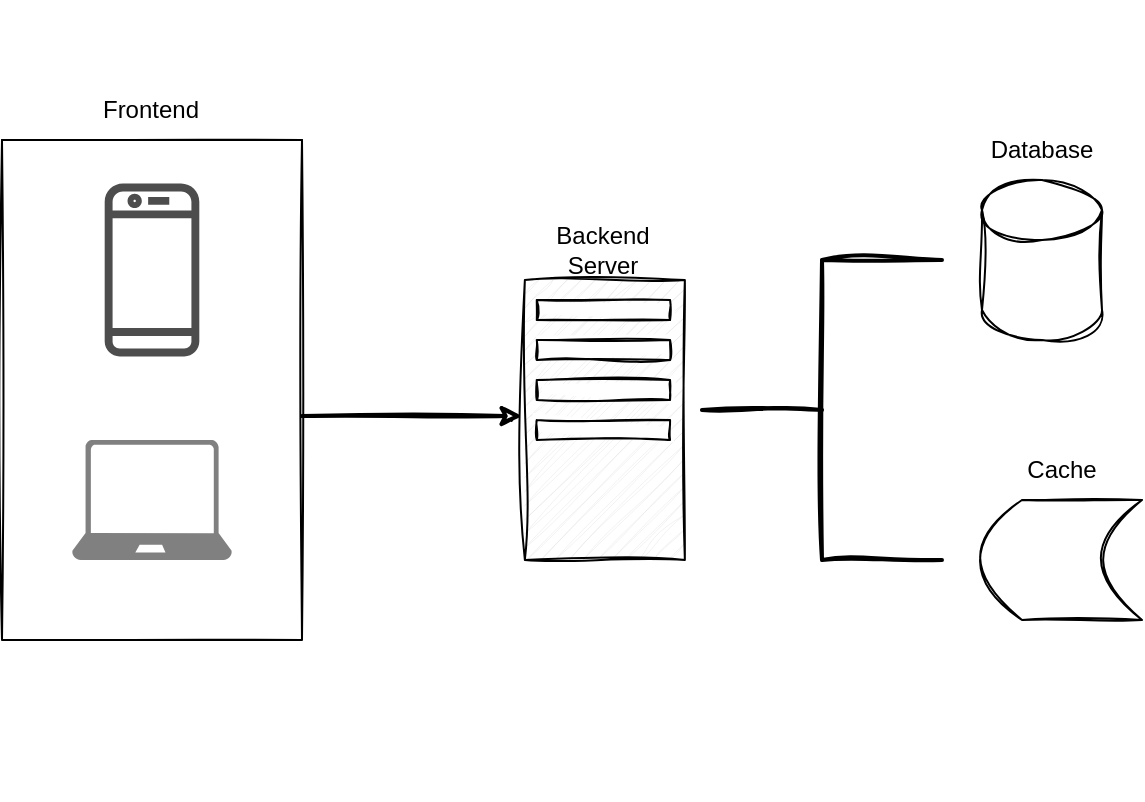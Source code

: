 <mxfile version="20.8.20" type="github">
  <diagram name="Page-1" id="ol_9qDqIIiiKlIj2JP1y">
    <mxGraphModel dx="1430" dy="746" grid="1" gridSize="10" guides="1" tooltips="1" connect="1" arrows="1" fold="1" page="1" pageScale="1" pageWidth="850" pageHeight="1100" math="0" shadow="0">
      <root>
        <mxCell id="0" />
        <mxCell id="1" parent="0" />
        <mxCell id="hziW49wvyorwkzN3ixbF-15" style="edgeStyle=orthogonalEdgeStyle;rounded=0;orthogonalLoop=1;jettySize=auto;html=1;exitX=0.5;exitY=1;exitDx=0;exitDy=0;" edge="1" parent="1">
          <mxGeometry relative="1" as="geometry">
            <mxPoint x="512.5" y="500" as="sourcePoint" />
            <mxPoint x="512.5" y="500" as="targetPoint" />
          </mxGeometry>
        </mxCell>
        <mxCell id="hziW49wvyorwkzN3ixbF-35" style="edgeStyle=orthogonalEdgeStyle;shape=flexArrow;rounded=0;orthogonalLoop=1;jettySize=auto;html=1;exitX=0.5;exitY=1;exitDx=0;exitDy=0;fontFamily=Helvetica;fontSize=12;fontColor=default;" edge="1" parent="1">
          <mxGeometry relative="1" as="geometry">
            <mxPoint x="512.5" y="500" as="sourcePoint" />
            <mxPoint x="512.5" y="500" as="targetPoint" />
          </mxGeometry>
        </mxCell>
        <mxCell id="hziW49wvyorwkzN3ixbF-44" value="" style="group" vertex="1" connectable="0" parent="1">
          <mxGeometry x="470" y="400" width="81.43" height="170" as="geometry" />
        </mxCell>
        <mxCell id="hziW49wvyorwkzN3ixbF-48" value="" style="group" vertex="1" connectable="0" parent="hziW49wvyorwkzN3ixbF-44">
          <mxGeometry x="-50" y="10" width="81.43" height="170" as="geometry" />
        </mxCell>
        <mxCell id="hziW49wvyorwkzN3ixbF-36" value="" style="verticalLabelPosition=bottom;verticalAlign=top;html=1;shape=mxgraph.basic.patternFillRect;fillStyle=diag;step=5;fillStrokeWidth=0.2;fillStrokeColor=#dddddd;sketch=1;jiggle=2;curveFitting=1;strokeColor=default;fontFamily=Helvetica;fontSize=12;fontColor=default;fillColor=default;" vertex="1" parent="hziW49wvyorwkzN3ixbF-48">
          <mxGeometry x="1.43" y="30" width="80" height="140" as="geometry" />
        </mxCell>
        <mxCell id="hziW49wvyorwkzN3ixbF-43" value="&lt;div&gt;Backend Server&lt;/div&gt;" style="text;html=1;strokeColor=none;fillColor=none;align=center;verticalAlign=middle;whiteSpace=wrap;rounded=0;" vertex="1" parent="hziW49wvyorwkzN3ixbF-48">
          <mxGeometry width="81.429" height="30" as="geometry" />
        </mxCell>
        <mxCell id="hziW49wvyorwkzN3ixbF-40" value="" style="rounded=0;whiteSpace=wrap;html=1;sketch=1;jiggle=2;fillStyle=auto;curveFitting=1;strokeColor=default;fontFamily=Helvetica;fontSize=12;fontColor=default;fillColor=default;" vertex="1" parent="hziW49wvyorwkzN3ixbF-48">
          <mxGeometry x="7.377" y="100" width="66.667" height="10" as="geometry" />
        </mxCell>
        <mxCell id="hziW49wvyorwkzN3ixbF-39" value="" style="rounded=0;whiteSpace=wrap;html=1;sketch=1;jiggle=2;fillStyle=auto;curveFitting=1;strokeColor=default;fontFamily=Helvetica;fontSize=12;fontColor=default;fillColor=default;" vertex="1" parent="hziW49wvyorwkzN3ixbF-48">
          <mxGeometry x="7.377" y="80" width="66.667" height="10" as="geometry" />
        </mxCell>
        <mxCell id="hziW49wvyorwkzN3ixbF-38" value="" style="rounded=0;whiteSpace=wrap;html=1;sketch=1;jiggle=2;fillStyle=auto;curveFitting=1;strokeColor=default;fontFamily=Helvetica;fontSize=12;fontColor=default;fillColor=default;" vertex="1" parent="hziW49wvyorwkzN3ixbF-48">
          <mxGeometry x="7.377" y="60" width="66.667" height="10" as="geometry" />
        </mxCell>
        <mxCell id="hziW49wvyorwkzN3ixbF-37" value="" style="rounded=0;whiteSpace=wrap;html=1;sketch=1;jiggle=2;fillStyle=auto;curveFitting=1;strokeColor=default;fontFamily=Helvetica;fontSize=12;fontColor=default;fillColor=default;" vertex="1" parent="hziW49wvyorwkzN3ixbF-48">
          <mxGeometry x="7.377" y="40" width="66.667" height="10" as="geometry" />
        </mxCell>
        <mxCell id="hziW49wvyorwkzN3ixbF-50" value="" style="strokeWidth=2;html=1;shape=mxgraph.flowchart.annotation_2;align=left;labelPosition=right;pointerEvents=1;sketch=1;jiggle=2;fillStyle=auto;curveFitting=1;strokeColor=default;fontFamily=Helvetica;fontSize=12;fontColor=default;fillColor=default;" vertex="1" parent="1">
          <mxGeometry x="510" y="430" width="120" height="150" as="geometry" />
        </mxCell>
        <mxCell id="hziW49wvyorwkzN3ixbF-53" value="" style="group" vertex="1" connectable="0" parent="1">
          <mxGeometry x="160" y="300" width="150" height="400" as="geometry" />
        </mxCell>
        <mxCell id="hziW49wvyorwkzN3ixbF-26" value="Frontend" style="text;html=1;strokeColor=none;fillColor=none;align=center;verticalAlign=middle;whiteSpace=wrap;rounded=0;" vertex="1" parent="hziW49wvyorwkzN3ixbF-53">
          <mxGeometry x="34.29" y="40" width="81.429" height="30" as="geometry" />
        </mxCell>
        <mxCell id="hziW49wvyorwkzN3ixbF-18" value="" style="swimlane;startSize=0;sketch=1;fillStyle=auto;html=1;" vertex="1" parent="hziW49wvyorwkzN3ixbF-53">
          <mxGeometry y="70" width="150" height="250" as="geometry" />
        </mxCell>
        <mxCell id="hziW49wvyorwkzN3ixbF-19" value="" style="outlineConnect=0;fontColor=#232F3E;gradientColor=none;fillColor=#4D4D4D;strokeColor=none;dashed=0;verticalLabelPosition=bottom;verticalAlign=top;align=center;html=1;fontSize=12;fontStyle=0;aspect=fixed;pointerEvents=1;shape=mxgraph.aws4.mobile_client;fillStyle=auto;shadow=0;" vertex="1" parent="hziW49wvyorwkzN3ixbF-18">
          <mxGeometry x="51.346" y="20" width="47.31" height="90" as="geometry" />
        </mxCell>
        <mxCell id="hziW49wvyorwkzN3ixbF-22" value="" style="verticalLabelPosition=bottom;html=1;verticalAlign=top;align=center;strokeColor=none;fillColor=#808080;shape=mxgraph.azure.laptop;pointerEvents=1;shadow=0;sketch=0;fillStyle=auto;" vertex="1" parent="hziW49wvyorwkzN3ixbF-18">
          <mxGeometry x="35" y="150" width="80" height="60" as="geometry" />
        </mxCell>
        <mxCell id="hziW49wvyorwkzN3ixbF-56" value="" style="group" vertex="1" connectable="0" parent="1">
          <mxGeometry x="650" y="360" width="60" height="110" as="geometry" />
        </mxCell>
        <mxCell id="hziW49wvyorwkzN3ixbF-1" value="" style="shape=cylinder3;whiteSpace=wrap;html=1;boundedLbl=1;backgroundOutline=1;size=15;fillStyle=auto;sketch=1;curveFitting=1;jiggle=2;" vertex="1" parent="hziW49wvyorwkzN3ixbF-56">
          <mxGeometry y="30" width="60" height="80" as="geometry" />
        </mxCell>
        <mxCell id="hziW49wvyorwkzN3ixbF-54" value="&lt;div&gt;Database&lt;/div&gt;" style="text;html=1;strokeColor=none;fillColor=none;align=center;verticalAlign=middle;whiteSpace=wrap;rounded=0;fontSize=12;fontFamily=Helvetica;fontColor=default;" vertex="1" parent="hziW49wvyorwkzN3ixbF-56">
          <mxGeometry width="60" height="30" as="geometry" />
        </mxCell>
        <mxCell id="hziW49wvyorwkzN3ixbF-57" value="" style="group" vertex="1" connectable="0" parent="1">
          <mxGeometry x="650" y="520" width="80" height="90" as="geometry" />
        </mxCell>
        <mxCell id="hziW49wvyorwkzN3ixbF-2" value="" style="shape=dataStorage;whiteSpace=wrap;html=1;fixedSize=1;sketch=1;fillStyle=auto;" vertex="1" parent="hziW49wvyorwkzN3ixbF-57">
          <mxGeometry y="30" width="80" height="60" as="geometry" />
        </mxCell>
        <mxCell id="hziW49wvyorwkzN3ixbF-55" value="Cache" style="text;html=1;strokeColor=none;fillColor=none;align=center;verticalAlign=middle;whiteSpace=wrap;rounded=0;fontSize=12;fontFamily=Helvetica;fontColor=default;" vertex="1" parent="hziW49wvyorwkzN3ixbF-57">
          <mxGeometry x="10" width="60" height="30" as="geometry" />
        </mxCell>
        <mxCell id="hziW49wvyorwkzN3ixbF-59" style="edgeStyle=orthogonalEdgeStyle;rounded=0;sketch=1;orthogonalLoop=1;jettySize=auto;html=1;entryX=-0.018;entryY=0.536;entryDx=0;entryDy=0;entryPerimeter=0;strokeWidth=2;fontFamily=Helvetica;fontSize=12;fontColor=default;" edge="1" parent="1">
          <mxGeometry relative="1" as="geometry">
            <mxPoint x="310" y="508.04" as="sourcePoint" />
            <mxPoint x="419.99" y="508.04" as="targetPoint" />
          </mxGeometry>
        </mxCell>
      </root>
    </mxGraphModel>
  </diagram>
</mxfile>
